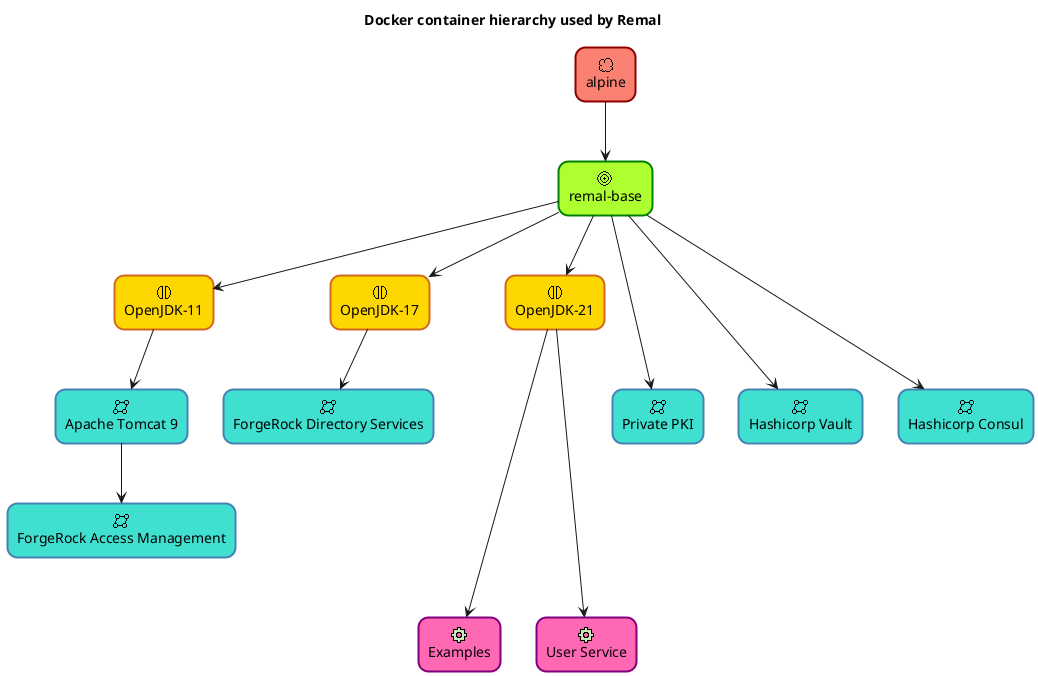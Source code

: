 ' ******************************************************************************
' UML PlantUML diagram that shows the Remal Docker container hierarchy.
'
' Since : Jul, 2023
' Author: Arnold Somogyi <arnold.somogyi@gmail.com>
'
' Copyright (c) 2020-2024 Remal Software and Arnold Somogyi All rights reserved
' ******************************************************************************
@startuml

<style>
  .STYLE_EXTERNAL {
    RoundCorner 20
    LineThickness 2
    LineColor DarkRed
    BackgroundColor Salmon
  }
  .STYLE_BASE {
    RoundCorner 20
    LineThickness 2
    LineColor Green
    BackgroundColor GreenYellow
  }
  .STYLE_CORE {
    RoundCorner 20
    LineThickness 2
    LineColor Chocolate
    BackgroundColor Gold
  }
  .STYLE_INFRA {
    RoundCorner 20
    LineThickness 2
    LineColor SteelBlue
    BackgroundColor Turquoise
  }
  .STYLE_APP {
    RoundCorner 20
    LineThickness 2
    LineColor Purple
    BackgroundColor HotPink
  }
</style>

title **Docker container hierarchy used by Remal**

sprite $JAR_EXTERNAL jar:archimate/meaning
sprite $JAR_BASE     jar:archimate/goal
sprite $JAR_CORE     jar:archimate/interaction
sprite $JAR_INFRA    jar:archimate/network
sprite $JAR_APP      jar:archimate/physical-equipment

rectangle "alpine"                       as alpine       <<$JAR_EXTERNAL>> <<STYLE_EXTERNAL>>
rectangle "remal-base"                   as base         <<$JAR_BASE>>     <<STYLE_BASE>>
rectangle "OpenJDK-11"                   as java11       <<$JAR_CORE>>     <<STYLE_CORE>>
rectangle "OpenJDK-17"                   as java17       <<$JAR_CORE>>     <<STYLE_CORE>>
rectangle "OpenJDK-21"                   as java21       <<$JAR_CORE>>     <<STYLE_CORE>>
rectangle "Private PKI"                  as pki          <<$JAR_INFRA>>    <<STYLE_INFRA>>
rectangle "Apache Tomcat 9"              as tomcat9      <<$JAR_INFRA>>    <<STYLE_INFRA>>
rectangle "ForgeRock Directory Services" as ds           <<$JAR_INFRA>>    <<STYLE_INFRA>>
rectangle "ForgeRock Access Management"  as am           <<$JAR_INFRA>>    <<STYLE_INFRA>>
rectangle "Hashicorp Vault"              as vault        <<$JAR_INFRA>>    <<STYLE_INFRA>>
rectangle "Hashicorp Consul"             as consul       <<$JAR_INFRA>>    <<STYLE_INFRA>>
rectangle "Hashicorp Consul"             as consul       <<$JAR_INFRA>>    <<STYLE_INFRA>>
rectangle "Examples"                     as examples     <<$JAR_APP>>      <<STYLE_APP>>
rectangle "User Service"                 as user_service <<$JAR_APP>>      <<STYLE_APP>>

alpine  -->   base
base    -->   java11
base    -->   java17
base    -->   java21
base    --->   pki
java11  -->   tomcat9
java17  -->   ds
tomcat9 -->   am
base    --->   vault
base    --->   consul
java21  ----> examples
java21  ----> user_service

@enduml
